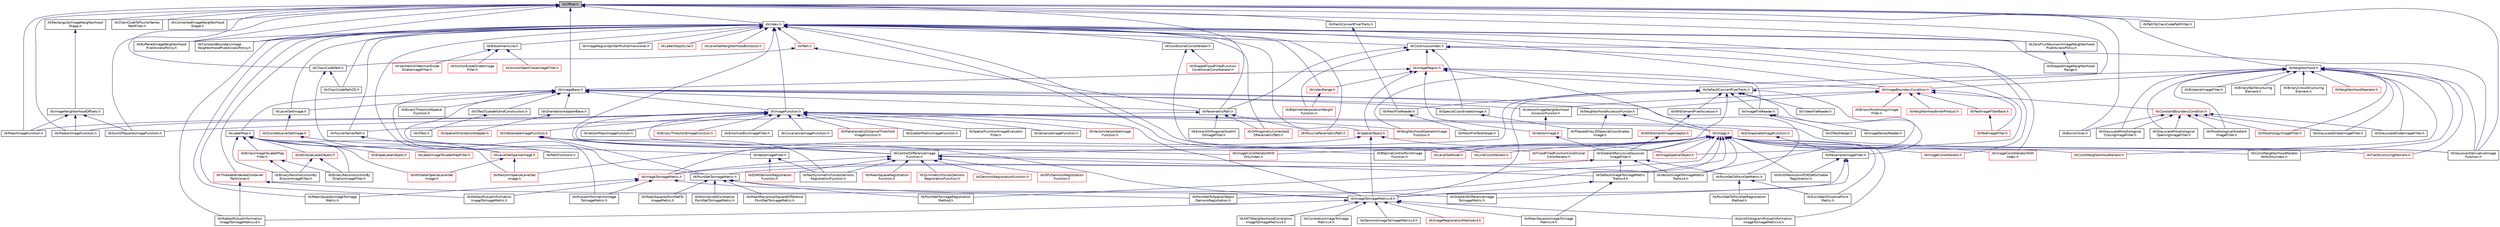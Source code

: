digraph "itkOffset.h"
{
 // LATEX_PDF_SIZE
  edge [fontname="Helvetica",fontsize="10",labelfontname="Helvetica",labelfontsize="10"];
  node [fontname="Helvetica",fontsize="10",shape=record];
  Node1 [label="itkOffset.h",height=0.2,width=0.4,color="black", fillcolor="grey75", style="filled", fontcolor="black",tooltip=" "];
  Node1 -> Node2 [dir="back",color="midnightblue",fontsize="10",style="solid",fontname="Helvetica"];
  Node2 [label="itkBoxUtilities.h",height=0.2,width=0.4,color="black", fillcolor="white", style="filled",URL="$itkBoxUtilities_8h.html",tooltip=" "];
  Node1 -> Node3 [dir="back",color="midnightblue",fontsize="10",style="solid",fontname="Helvetica"];
  Node3 [label="itkBufferedImageNeighborhood\lPixelAccessPolicy.h",height=0.2,width=0.4,color="black", fillcolor="white", style="filled",URL="$itkBufferedImageNeighborhoodPixelAccessPolicy_8h.html",tooltip=" "];
  Node1 -> Node4 [dir="back",color="midnightblue",fontsize="10",style="solid",fontname="Helvetica"];
  Node4 [label="itkChainCodePath.h",height=0.2,width=0.4,color="black", fillcolor="white", style="filled",URL="$itkChainCodePath_8h.html",tooltip=" "];
  Node4 -> Node5 [dir="back",color="midnightblue",fontsize="10",style="solid",fontname="Helvetica"];
  Node5 [label="itkChainCodePath2D.h",height=0.2,width=0.4,color="black", fillcolor="white", style="filled",URL="$itkChainCodePath2D_8h.html",tooltip=" "];
  Node4 -> Node6 [dir="back",color="midnightblue",fontsize="10",style="solid",fontname="Helvetica"];
  Node6 [label="itkPathFunctions.h",height=0.2,width=0.4,color="black", fillcolor="white", style="filled",URL="$itkPathFunctions_8h.html",tooltip=" "];
  Node1 -> Node7 [dir="back",color="midnightblue",fontsize="10",style="solid",fontname="Helvetica"];
  Node7 [label="itkChainCodeToFourierSeries\lPathFilter.h",height=0.2,width=0.4,color="black", fillcolor="white", style="filled",URL="$itkChainCodeToFourierSeriesPathFilter_8h.html",tooltip=" "];
  Node1 -> Node8 [dir="back",color="midnightblue",fontsize="10",style="solid",fontname="Helvetica"];
  Node8 [label="itkConnectedImageNeighborhood\lShape.h",height=0.2,width=0.4,color="black", fillcolor="white", style="filled",URL="$itkConnectedImageNeighborhoodShape_8h.html",tooltip=" "];
  Node1 -> Node9 [dir="back",color="midnightblue",fontsize="10",style="solid",fontname="Helvetica"];
  Node9 [label="itkConstantBoundaryImage\lNeighborhoodPixelAccessPolicy.h",height=0.2,width=0.4,color="black", fillcolor="white", style="filled",URL="$itkConstantBoundaryImageNeighborhoodPixelAccessPolicy_8h.html",tooltip=" "];
  Node1 -> Node10 [dir="back",color="midnightblue",fontsize="10",style="solid",fontname="Helvetica"];
  Node10 [label="itkDefaultConvertPixelTraits.h",height=0.2,width=0.4,color="black", fillcolor="white", style="filled",URL="$itkDefaultConvertPixelTraits_8h.html",tooltip=" "];
  Node10 -> Node11 [dir="back",color="midnightblue",fontsize="10",style="solid",fontname="Helvetica"];
  Node11 [label="itkCentralDifferenceImage\lFunction.h",height=0.2,width=0.4,color="black", fillcolor="white", style="filled",URL="$itkCentralDifferenceImageFunction_8h.html",tooltip=" "];
  Node11 -> Node12 [dir="back",color="midnightblue",fontsize="10",style="solid",fontname="Helvetica"];
  Node12 [label="itkDefaultImageToImageMetric\lTraitsv4.h",height=0.2,width=0.4,color="black", fillcolor="white", style="filled",URL="$itkDefaultImageToImageMetricTraitsv4_8h.html",tooltip=" "];
  Node12 -> Node13 [dir="back",color="midnightblue",fontsize="10",style="solid",fontname="Helvetica"];
  Node13 [label="itkImageToImageMetricv4.h",height=0.2,width=0.4,color="black", fillcolor="white", style="filled",URL="$itkImageToImageMetricv4_8h.html",tooltip=" "];
  Node13 -> Node14 [dir="back",color="midnightblue",fontsize="10",style="solid",fontname="Helvetica"];
  Node14 [label="itkANTSNeighborhoodCorrelation\lImageToImageMetricv4.h",height=0.2,width=0.4,color="black", fillcolor="white", style="filled",URL="$itkANTSNeighborhoodCorrelationImageToImageMetricv4_8h.html",tooltip=" "];
  Node13 -> Node15 [dir="back",color="midnightblue",fontsize="10",style="solid",fontname="Helvetica"];
  Node15 [label="itkCorrelationImageToImage\lMetricv4.h",height=0.2,width=0.4,color="black", fillcolor="white", style="filled",URL="$itkCorrelationImageToImageMetricv4_8h.html",tooltip=" "];
  Node13 -> Node16 [dir="back",color="midnightblue",fontsize="10",style="solid",fontname="Helvetica"];
  Node16 [label="itkDemonsImageToImageMetricv4.h",height=0.2,width=0.4,color="black", fillcolor="white", style="filled",URL="$itkDemonsImageToImageMetricv4_8h.html",tooltip=" "];
  Node13 -> Node17 [dir="back",color="midnightblue",fontsize="10",style="solid",fontname="Helvetica"];
  Node17 [label="itkImageRegistrationMethodv4.h",height=0.2,width=0.4,color="red", fillcolor="white", style="filled",URL="$itkImageRegistrationMethodv4_8h.html",tooltip=" "];
  Node13 -> Node22 [dir="back",color="midnightblue",fontsize="10",style="solid",fontname="Helvetica"];
  Node22 [label="itkJointHistogramMutualInformation\lImageToImageMetricv4.h",height=0.2,width=0.4,color="black", fillcolor="white", style="filled",URL="$itkJointHistogramMutualInformationImageToImageMetricv4_8h.html",tooltip=" "];
  Node13 -> Node23 [dir="back",color="midnightblue",fontsize="10",style="solid",fontname="Helvetica"];
  Node23 [label="itkMattesMutualInformation\lImageToImageMetricv4.h",height=0.2,width=0.4,color="black", fillcolor="white", style="filled",URL="$itkMattesMutualInformationImageToImageMetricv4_8h.html",tooltip=" "];
  Node13 -> Node24 [dir="back",color="midnightblue",fontsize="10",style="solid",fontname="Helvetica"];
  Node24 [label="itkMeanSquaresImageToImage\lMetricv4.h",height=0.2,width=0.4,color="black", fillcolor="white", style="filled",URL="$itkMeanSquaresImageToImageMetricv4_8h.html",tooltip=" "];
  Node12 -> Node24 [dir="back",color="midnightblue",fontsize="10",style="solid",fontname="Helvetica"];
  Node11 -> Node25 [dir="back",color="midnightblue",fontsize="10",style="solid",fontname="Helvetica"];
  Node25 [label="itkDemonsRegistrationFunction.h",height=0.2,width=0.4,color="red", fillcolor="white", style="filled",URL="$itkDemonsRegistrationFunction_8h.html",tooltip=" "];
  Node11 -> Node29 [dir="back",color="midnightblue",fontsize="10",style="solid",fontname="Helvetica"];
  Node29 [label="itkESMDemonsRegistration\lFunction.h",height=0.2,width=0.4,color="red", fillcolor="white", style="filled",URL="$itkESMDemonsRegistrationFunction_8h.html",tooltip=" "];
  Node11 -> Node32 [dir="back",color="midnightblue",fontsize="10",style="solid",fontname="Helvetica"];
  Node32 [label="itkFastSymmetricForcesDemons\lRegistrationFunction.h",height=0.2,width=0.4,color="black", fillcolor="white", style="filled",URL="$itkFastSymmetricForcesDemonsRegistrationFunction_8h.html",tooltip=" "];
  Node11 -> Node33 [dir="back",color="midnightblue",fontsize="10",style="solid",fontname="Helvetica"];
  Node33 [label="itkGPUDemonsRegistration\lFunction.h",height=0.2,width=0.4,color="red", fillcolor="white", style="filled",URL="$itkGPUDemonsRegistrationFunction_8h.html",tooltip=" "];
  Node11 -> Node34 [dir="back",color="midnightblue",fontsize="10",style="solid",fontname="Helvetica"];
  Node34 [label="itkImageToImageMetric.h",height=0.2,width=0.4,color="red", fillcolor="white", style="filled",URL="$itkImageToImageMetric_8h.html",tooltip=" "];
  Node34 -> Node35 [dir="back",color="midnightblue",fontsize="10",style="solid",fontname="Helvetica"];
  Node35 [label="itkGradientDifferenceImage\lToImageMetric.h",height=0.2,width=0.4,color="black", fillcolor="white", style="filled",URL="$itkGradientDifferenceImageToImageMetric_8h.html",tooltip=" "];
  Node34 -> Node46 [dir="back",color="midnightblue",fontsize="10",style="solid",fontname="Helvetica"];
  Node46 [label="itkMattesMutualInformation\lImageToImageMetric.h",height=0.2,width=0.4,color="black", fillcolor="white", style="filled",URL="$itkMattesMutualInformationImageToImageMetric_8h.html",tooltip=" "];
  Node34 -> Node48 [dir="back",color="midnightblue",fontsize="10",style="solid",fontname="Helvetica"];
  Node48 [label="itkMeanSquaresImageToImage\lMetric.h",height=0.2,width=0.4,color="black", fillcolor="white", style="filled",URL="$itkMeanSquaresImageToImageMetric_8h.html",tooltip=" "];
  Node34 -> Node51 [dir="back",color="midnightblue",fontsize="10",style="solid",fontname="Helvetica"];
  Node51 [label="itkMutualInformationImage\lToImageMetric.h",height=0.2,width=0.4,color="black", fillcolor="white", style="filled",URL="$itkMutualInformationImageToImageMetric_8h.html",tooltip=" "];
  Node11 -> Node53 [dir="back",color="midnightblue",fontsize="10",style="solid",fontname="Helvetica"];
  Node53 [label="itkMeanSquareRegistration\lFunction.h",height=0.2,width=0.4,color="red", fillcolor="white", style="filled",URL="$itkMeanSquareRegistrationFunction_8h.html",tooltip=" "];
  Node11 -> Node55 [dir="back",color="midnightblue",fontsize="10",style="solid",fontname="Helvetica"];
  Node55 [label="itkSymmetricForcesDemons\lRegistrationFunction.h",height=0.2,width=0.4,color="red", fillcolor="white", style="filled",URL="$itkSymmetricForcesDemonsRegistrationFunction_8h.html",tooltip=" "];
  Node11 -> Node57 [dir="back",color="midnightblue",fontsize="10",style="solid",fontname="Helvetica"];
  Node57 [label="itkVectorImageToImageMetric\lTraitsv4.h",height=0.2,width=0.4,color="black", fillcolor="white", style="filled",URL="$itkVectorImageToImageMetricTraitsv4_8h.html",tooltip=" "];
  Node10 -> Node58 [dir="back",color="midnightblue",fontsize="10",style="solid",fontname="Helvetica"];
  Node58 [label="itkGradientRecursiveGaussian\lImageFilter.h",height=0.2,width=0.4,color="black", fillcolor="white", style="filled",URL="$itkGradientRecursiveGaussianImageFilter_8h.html",tooltip=" "];
  Node58 -> Node12 [dir="back",color="midnightblue",fontsize="10",style="solid",fontname="Helvetica"];
  Node58 -> Node34 [dir="back",color="midnightblue",fontsize="10",style="solid",fontname="Helvetica"];
  Node58 -> Node59 [dir="back",color="midnightblue",fontsize="10",style="solid",fontname="Helvetica"];
  Node59 [label="itkPointSetToImageMetric.h",height=0.2,width=0.4,color="black", fillcolor="white", style="filled",URL="$itkPointSetToImageMetric_8h.html",tooltip=" "];
  Node59 -> Node60 [dir="back",color="midnightblue",fontsize="10",style="solid",fontname="Helvetica"];
  Node60 [label="itkMeanReciprocalSquareDifference\lPointSetToImageMetric.h",height=0.2,width=0.4,color="black", fillcolor="white", style="filled",URL="$itkMeanReciprocalSquareDifferencePointSetToImageMetric_8h.html",tooltip=" "];
  Node59 -> Node61 [dir="back",color="midnightblue",fontsize="10",style="solid",fontname="Helvetica"];
  Node61 [label="itkMeanSquaresPointSetTo\lImageMetric.h",height=0.2,width=0.4,color="black", fillcolor="white", style="filled",URL="$itkMeanSquaresPointSetToImageMetric_8h.html",tooltip=" "];
  Node59 -> Node62 [dir="back",color="midnightblue",fontsize="10",style="solid",fontname="Helvetica"];
  Node62 [label="itkNormalizedCorrelation\lPointSetToImageMetric.h",height=0.2,width=0.4,color="black", fillcolor="white", style="filled",URL="$itkNormalizedCorrelationPointSetToImageMetric_8h.html",tooltip=" "];
  Node59 -> Node63 [dir="back",color="midnightblue",fontsize="10",style="solid",fontname="Helvetica"];
  Node63 [label="itkPointSetToImageRegistration\lMethod.h",height=0.2,width=0.4,color="black", fillcolor="white", style="filled",URL="$itkPointSetToImageRegistrationMethod_8h.html",tooltip=" "];
  Node59 -> Node64 [dir="back",color="midnightblue",fontsize="10",style="solid",fontname="Helvetica"];
  Node64 [label="itkPointSetToSpatialObject\lDemonsRegistration.h",height=0.2,width=0.4,color="black", fillcolor="white", style="filled",URL="$itkPointSetToSpatialObjectDemonsRegistration_8h.html",tooltip=" "];
  Node58 -> Node65 [dir="back",color="midnightblue",fontsize="10",style="solid",fontname="Helvetica"];
  Node65 [label="itkPointSetToPointSetMetric.h",height=0.2,width=0.4,color="black", fillcolor="white", style="filled",URL="$itkPointSetToPointSetMetric_8h.html",tooltip=" "];
  Node65 -> Node66 [dir="back",color="midnightblue",fontsize="10",style="solid",fontname="Helvetica"];
  Node66 [label="itkEuclideanDistancePoint\lMetric.h",height=0.2,width=0.4,color="black", fillcolor="white", style="filled",URL="$itkEuclideanDistancePointMetric_8h.html",tooltip=" "];
  Node65 -> Node67 [dir="back",color="midnightblue",fontsize="10",style="solid",fontname="Helvetica"];
  Node67 [label="itkPointSetToPointSetRegistration\lMethod.h",height=0.2,width=0.4,color="black", fillcolor="white", style="filled",URL="$itkPointSetToPointSetRegistrationMethod_8h.html",tooltip=" "];
  Node58 -> Node57 [dir="back",color="midnightblue",fontsize="10",style="solid",fontname="Helvetica"];
  Node10 -> Node68 [dir="back",color="midnightblue",fontsize="10",style="solid",fontname="Helvetica"];
  Node68 [label="itkImageFileReader.h",height=0.2,width=0.4,color="black", fillcolor="white", style="filled",URL="$itkImageFileReader_8h.html",tooltip=" "];
  Node68 -> Node69 [dir="back",color="midnightblue",fontsize="10",style="solid",fontname="Helvetica"];
  Node69 [label="itkIOTestHelper.h",height=0.2,width=0.4,color="black", fillcolor="white", style="filled",URL="$itkIOTestHelper_8h.html",tooltip=" "];
  Node68 -> Node70 [dir="back",color="midnightblue",fontsize="10",style="solid",fontname="Helvetica"];
  Node70 [label="itkImageSeriesReader.h",height=0.2,width=0.4,color="black", fillcolor="white", style="filled",URL="$itkImageSeriesReader_8h.html",tooltip=" "];
  Node10 -> Node13 [dir="back",color="midnightblue",fontsize="10",style="solid",fontname="Helvetica"];
  Node10 -> Node71 [dir="back",color="midnightblue",fontsize="10",style="solid",fontname="Helvetica"];
  Node71 [label="itkMeshFileReader.h",height=0.2,width=0.4,color="black", fillcolor="white", style="filled",URL="$itkMeshFileReader_8h.html",tooltip=" "];
  Node71 -> Node72 [dir="back",color="midnightblue",fontsize="10",style="solid",fontname="Helvetica"];
  Node72 [label="itkMeshFileTestHelper.h",height=0.2,width=0.4,color="black", fillcolor="white", style="filled",URL="$itkMeshFileTestHelper_8h.html",tooltip=" "];
  Node10 -> Node73 [dir="back",color="midnightblue",fontsize="10",style="solid",fontname="Helvetica"];
  Node73 [label="itkNthElementPixelAccessor.h",height=0.2,width=0.4,color="black", fillcolor="white", style="filled",URL="$itkNthElementPixelAccessor_8h.html",tooltip=" "];
  Node73 -> Node74 [dir="back",color="midnightblue",fontsize="10",style="solid",fontname="Helvetica"];
  Node74 [label="itkNthElementImageAdaptor.h",height=0.2,width=0.4,color="red", fillcolor="white", style="filled",URL="$itkNthElementImageAdaptor_8h.html",tooltip=" "];
  Node74 -> Node58 [dir="back",color="midnightblue",fontsize="10",style="solid",fontname="Helvetica"];
  Node10 -> Node78 [dir="back",color="midnightblue",fontsize="10",style="solid",fontname="Helvetica"];
  Node78 [label="itkResampleImageFilter.h",height=0.2,width=0.4,color="black", fillcolor="white", style="filled",URL="$itkResampleImageFilter_8h.html",tooltip=" "];
  Node78 -> Node35 [dir="back",color="midnightblue",fontsize="10",style="solid",fontname="Helvetica"];
  Node78 -> Node13 [dir="back",color="midnightblue",fontsize="10",style="solid",fontname="Helvetica"];
  Node78 -> Node28 [dir="back",color="midnightblue",fontsize="10",style="solid",fontname="Helvetica"];
  Node28 [label="itkMultiResolutionPDEDeformable\lRegistration.h",height=0.2,width=0.4,color="black", fillcolor="white", style="filled",URL="$itkMultiResolutionPDEDeformableRegistration_8h.html",tooltip=" "];
  Node10 -> Node57 [dir="back",color="midnightblue",fontsize="10",style="solid",fontname="Helvetica"];
  Node10 -> Node79 [dir="back",color="midnightblue",fontsize="10",style="solid",fontname="Helvetica"];
  Node79 [label="itkVideoFileReader.h",height=0.2,width=0.4,color="black", fillcolor="white", style="filled",URL="$itkVideoFileReader_8h.html",tooltip=" "];
  Node1 -> Node80 [dir="back",color="midnightblue",fontsize="10",style="solid",fontname="Helvetica"];
  Node80 [label="itkGaussianDerivativeImage\lFunction.h",height=0.2,width=0.4,color="black", fillcolor="white", style="filled",URL="$itkGaussianDerivativeImageFunction_8h.html",tooltip=" "];
  Node1 -> Node81 [dir="back",color="midnightblue",fontsize="10",style="solid",fontname="Helvetica"];
  Node81 [label="itkImageBase.h",height=0.2,width=0.4,color="black", fillcolor="white", style="filled",URL="$itkImageBase_8h.html",tooltip=" "];
  Node81 -> Node82 [dir="back",color="midnightblue",fontsize="10",style="solid",fontname="Helvetica"];
  Node82 [label="itkBinaryThresholdSpatial\lFunction.h",height=0.2,width=0.4,color="black", fillcolor="white", style="filled",URL="$itkBinaryThresholdSpatialFunction_8h.html",tooltip=" "];
  Node81 -> Node83 [dir="back",color="midnightblue",fontsize="10",style="solid",fontname="Helvetica"];
  Node83 [label="itkGTestTypedefsAndConstructors.h",height=0.2,width=0.4,color="black", fillcolor="white", style="filled",URL="$itkGTestTypedefsAndConstructors_8h.html",tooltip=" "];
  Node83 -> Node84 [dir="back",color="midnightblue",fontsize="10",style="solid",fontname="Helvetica"];
  Node84 [label="itkGTest.h",height=0.2,width=0.4,color="black", fillcolor="white", style="filled",URL="$itkGTest_8h.html",tooltip=" "];
  Node81 -> Node85 [dir="back",color="midnightblue",fontsize="10",style="solid",fontname="Helvetica"];
  Node85 [label="itkImageFunction.h",height=0.2,width=0.4,color="black", fillcolor="white", style="filled",URL="$itkImageFunction_8h.html",tooltip=" "];
  Node85 -> Node86 [dir="back",color="midnightblue",fontsize="10",style="solid",fontname="Helvetica"];
  Node86 [label="itkBSplineControlPointImage\lFunction.h",height=0.2,width=0.4,color="black", fillcolor="white", style="filled",URL="$itkBSplineControlPointImageFunction_8h.html",tooltip=" "];
  Node85 -> Node87 [dir="back",color="midnightblue",fontsize="10",style="solid",fontname="Helvetica"];
  Node87 [label="itkBinaryThresholdImageFunction.h",height=0.2,width=0.4,color="red", fillcolor="white", style="filled",URL="$itkBinaryThresholdImageFunction_8h.html",tooltip=" "];
  Node85 -> Node89 [dir="back",color="midnightblue",fontsize="10",style="solid",fontname="Helvetica"];
  Node89 [label="itkBinomialBlurImageFilter.h",height=0.2,width=0.4,color="black", fillcolor="white", style="filled",URL="$itkBinomialBlurImageFilter_8h.html",tooltip=" "];
  Node85 -> Node11 [dir="back",color="midnightblue",fontsize="10",style="solid",fontname="Helvetica"];
  Node85 -> Node90 [dir="back",color="midnightblue",fontsize="10",style="solid",fontname="Helvetica"];
  Node90 [label="itkCovarianceImageFunction.h",height=0.2,width=0.4,color="black", fillcolor="white", style="filled",URL="$itkCovarianceImageFunction_8h.html",tooltip=" "];
  Node85 -> Node91 [dir="back",color="midnightblue",fontsize="10",style="solid",fontname="Helvetica"];
  Node91 [label="itkExtrapolateImageFunction.h",height=0.2,width=0.4,color="red", fillcolor="white", style="filled",URL="$itkExtrapolateImageFunction_8h.html",tooltip=" "];
  Node91 -> Node78 [dir="back",color="midnightblue",fontsize="10",style="solid",fontname="Helvetica"];
  Node85 -> Node80 [dir="back",color="midnightblue",fontsize="10",style="solid",fontname="Helvetica"];
  Node85 -> Node13 [dir="back",color="midnightblue",fontsize="10",style="solid",fontname="Helvetica"];
  Node85 -> Node94 [dir="back",color="midnightblue",fontsize="10",style="solid",fontname="Helvetica"];
  Node94 [label="itkInterpolateImageFunction.h",height=0.2,width=0.4,color="red", fillcolor="white", style="filled",URL="$itkInterpolateImageFunction_8h.html",tooltip=" "];
  Node94 -> Node11 [dir="back",color="midnightblue",fontsize="10",style="solid",fontname="Helvetica"];
  Node94 -> Node32 [dir="back",color="midnightblue",fontsize="10",style="solid",fontname="Helvetica"];
  Node94 -> Node13 [dir="back",color="midnightblue",fontsize="10",style="solid",fontname="Helvetica"];
  Node94 -> Node59 [dir="back",color="midnightblue",fontsize="10",style="solid",fontname="Helvetica"];
  Node85 -> Node139 [dir="back",color="midnightblue",fontsize="10",style="solid",fontname="Helvetica"];
  Node139 [label="itkMahalanobisDistanceThreshold\lImageFunction.h",height=0.2,width=0.4,color="red", fillcolor="white", style="filled",URL="$itkMahalanobisDistanceThresholdImageFunction_8h.html",tooltip=" "];
  Node85 -> Node141 [dir="back",color="midnightblue",fontsize="10",style="solid",fontname="Helvetica"];
  Node141 [label="itkMeanImageFunction.h",height=0.2,width=0.4,color="black", fillcolor="white", style="filled",URL="$itkMeanImageFunction_8h.html",tooltip=" "];
  Node85 -> Node142 [dir="back",color="midnightblue",fontsize="10",style="solid",fontname="Helvetica"];
  Node142 [label="itkMedianImageFunction.h",height=0.2,width=0.4,color="black", fillcolor="white", style="filled",URL="$itkMedianImageFunction_8h.html",tooltip=" "];
  Node85 -> Node143 [dir="back",color="midnightblue",fontsize="10",style="solid",fontname="Helvetica"];
  Node143 [label="itkNeighborhoodOperatorImage\lFunction.h",height=0.2,width=0.4,color="red", fillcolor="white", style="filled",URL="$itkNeighborhoodOperatorImageFunction_8h.html",tooltip=" "];
  Node85 -> Node145 [dir="back",color="midnightblue",fontsize="10",style="solid",fontname="Helvetica"];
  Node145 [label="itkScatterMatrixImageFunction.h",height=0.2,width=0.4,color="black", fillcolor="white", style="filled",URL="$itkScatterMatrixImageFunction_8h.html",tooltip=" "];
  Node85 -> Node146 [dir="back",color="midnightblue",fontsize="10",style="solid",fontname="Helvetica"];
  Node146 [label="itkSpatialFunctionImageEvaluator\lFilter.h",height=0.2,width=0.4,color="black", fillcolor="white", style="filled",URL="$itkSpatialFunctionImageEvaluatorFilter_8h.html",tooltip=" "];
  Node85 -> Node147 [dir="back",color="midnightblue",fontsize="10",style="solid",fontname="Helvetica"];
  Node147 [label="itkSumOfSquaresImageFunction.h",height=0.2,width=0.4,color="black", fillcolor="white", style="filled",URL="$itkSumOfSquaresImageFunction_8h.html",tooltip=" "];
  Node85 -> Node148 [dir="back",color="midnightblue",fontsize="10",style="solid",fontname="Helvetica"];
  Node148 [label="itkVarianceImageFunction.h",height=0.2,width=0.4,color="black", fillcolor="white", style="filled",URL="$itkVarianceImageFunction_8h.html",tooltip=" "];
  Node85 -> Node149 [dir="back",color="midnightblue",fontsize="10",style="solid",fontname="Helvetica"];
  Node149 [label="itkVectorInterpolateImage\lFunction.h",height=0.2,width=0.4,color="red", fillcolor="white", style="filled",URL="$itkVectorInterpolateImageFunction_8h.html",tooltip=" "];
  Node85 -> Node178 [dir="back",color="midnightblue",fontsize="10",style="solid",fontname="Helvetica"];
  Node178 [label="itkVectorMeanImageFunction.h",height=0.2,width=0.4,color="black", fillcolor="white", style="filled",URL="$itkVectorMeanImageFunction_8h.html",tooltip=" "];
  Node81 -> Node179 [dir="back",color="midnightblue",fontsize="10",style="solid",fontname="Helvetica"];
  Node179 [label="itkLabelMap.h",height=0.2,width=0.4,color="black", fillcolor="white", style="filled",URL="$itkLabelMap_8h.html",tooltip=" "];
  Node179 -> Node180 [dir="back",color="midnightblue",fontsize="10",style="solid",fontname="Helvetica"];
  Node180 [label="itkAttributeLabelObject.h",height=0.2,width=0.4,color="red", fillcolor="white", style="filled",URL="$itkAttributeLabelObject_8h.html",tooltip=" "];
  Node180 -> Node183 [dir="back",color="midnightblue",fontsize="10",style="solid",fontname="Helvetica"];
  Node183 [label="itkBinaryReconstructionBy\lDilationImageFilter.h",height=0.2,width=0.4,color="black", fillcolor="white", style="filled",URL="$itkBinaryReconstructionByDilationImageFilter_8h.html",tooltip=" "];
  Node180 -> Node184 [dir="back",color="midnightblue",fontsize="10",style="solid",fontname="Helvetica"];
  Node184 [label="itkBinaryReconstructionBy\lErosionImageFilter.h",height=0.2,width=0.4,color="black", fillcolor="white", style="filled",URL="$itkBinaryReconstructionByErosionImageFilter_8h.html",tooltip=" "];
  Node179 -> Node195 [dir="back",color="midnightblue",fontsize="10",style="solid",fontname="Helvetica"];
  Node195 [label="itkBinaryImageToLabelMap\lFilter.h",height=0.2,width=0.4,color="red", fillcolor="white", style="filled",URL="$itkBinaryImageToLabelMapFilter_8h.html",tooltip=" "];
  Node195 -> Node183 [dir="back",color="midnightblue",fontsize="10",style="solid",fontname="Helvetica"];
  Node195 -> Node184 [dir="back",color="midnightblue",fontsize="10",style="solid",fontname="Helvetica"];
  Node179 -> Node183 [dir="back",color="midnightblue",fontsize="10",style="solid",fontname="Helvetica"];
  Node179 -> Node184 [dir="back",color="midnightblue",fontsize="10",style="solid",fontname="Helvetica"];
  Node179 -> Node202 [dir="back",color="midnightblue",fontsize="10",style="solid",fontname="Helvetica"];
  Node202 [label="itkLabelImageToLabelMapFilter.h",height=0.2,width=0.4,color="red", fillcolor="white", style="filled",URL="$itkLabelImageToLabelMapFilter_8h.html",tooltip=" "];
  Node179 -> Node215 [dir="back",color="midnightblue",fontsize="10",style="solid",fontname="Helvetica"];
  Node215 [label="itkLevelSetSparseImage.h",height=0.2,width=0.4,color="red", fillcolor="white", style="filled",URL="$itkLevelSetSparseImage_8h.html",tooltip=" "];
  Node215 -> Node216 [dir="back",color="midnightblue",fontsize="10",style="solid",fontname="Helvetica"];
  Node216 [label="itkMalcolmSparseLevelSet\lImage.h",height=0.2,width=0.4,color="red", fillcolor="white", style="filled",URL="$itkMalcolmSparseLevelSetImage_8h.html",tooltip=" "];
  Node215 -> Node219 [dir="back",color="midnightblue",fontsize="10",style="solid",fontname="Helvetica"];
  Node219 [label="itkWhitakerSparseLevelSet\lImage.h",height=0.2,width=0.4,color="red", fillcolor="white", style="filled",URL="$itkWhitakerSparseLevelSetImage_8h.html",tooltip=" "];
  Node179 -> Node216 [dir="back",color="midnightblue",fontsize="10",style="solid",fontname="Helvetica"];
  Node179 -> Node221 [dir="back",color="midnightblue",fontsize="10",style="solid",fontname="Helvetica"];
  Node221 [label="itkShapeLabelObject.h",height=0.2,width=0.4,color="red", fillcolor="white", style="filled",URL="$itkShapeLabelObject_8h.html",tooltip=" "];
  Node179 -> Node219 [dir="back",color="midnightblue",fontsize="10",style="solid",fontname="Helvetica"];
  Node81 -> Node227 [dir="back",color="midnightblue",fontsize="10",style="solid",fontname="Helvetica"];
  Node227 [label="itkLevelSetImage.h",height=0.2,width=0.4,color="black", fillcolor="white", style="filled",URL="$itkLevelSetImage_8h.html",tooltip=" "];
  Node227 -> Node228 [dir="back",color="midnightblue",fontsize="10",style="solid",fontname="Helvetica"];
  Node228 [label="itkDiscreteLevelSetImage.h",height=0.2,width=0.4,color="red", fillcolor="white", style="filled",URL="$itkDiscreteLevelSetImage_8h.html",tooltip=" "];
  Node228 -> Node215 [dir="back",color="midnightblue",fontsize="10",style="solid",fontname="Helvetica"];
  Node81 -> Node233 [dir="back",color="midnightblue",fontsize="10",style="solid",fontname="Helvetica"];
  Node233 [label="itkNeighborhoodAccessorFunctor.h",height=0.2,width=0.4,color="black", fillcolor="white", style="filled",URL="$itkNeighborhoodAccessorFunctor_8h.html",tooltip=" "];
  Node233 -> Node234 [dir="back",color="midnightblue",fontsize="10",style="solid",fontname="Helvetica"];
  Node234 [label="itkImage.h",height=0.2,width=0.4,color="red", fillcolor="white", style="filled",URL="$itkImage_8h.html",tooltip=" "];
  Node234 -> Node86 [dir="back",color="midnightblue",fontsize="10",style="solid",fontname="Helvetica"];
  Node234 -> Node250 [dir="back",color="midnightblue",fontsize="10",style="solid",fontname="Helvetica"];
  Node250 [label="itkConstNeighborhoodIterator.h",height=0.2,width=0.4,color="red", fillcolor="white", style="filled",URL="$itkConstNeighborhoodIterator_8h.html",tooltip=" "];
  Node234 -> Node364 [dir="back",color="midnightblue",fontsize="10",style="solid",fontname="Helvetica"];
  Node364 [label="itkConstNeighborhoodIterator\lWithOnlyIndex.h",height=0.2,width=0.4,color="black", fillcolor="white", style="filled",URL="$itkConstNeighborhoodIteratorWithOnlyIndex_8h.html",tooltip=" "];
  Node234 -> Node12 [dir="back",color="midnightblue",fontsize="10",style="solid",fontname="Helvetica"];
  Node234 -> Node66 [dir="back",color="midnightblue",fontsize="10",style="solid",fontname="Helvetica"];
  Node234 -> Node396 [dir="back",color="midnightblue",fontsize="10",style="solid",fontname="Helvetica"];
  Node396 [label="itkFlatStructuringElement.h",height=0.2,width=0.4,color="red", fillcolor="white", style="filled",URL="$itkFlatStructuringElement_8h.html",tooltip=" "];
  Node234 -> Node399 [dir="back",color="midnightblue",fontsize="10",style="solid",fontname="Helvetica"];
  Node399 [label="itkFloodFilledFunctionConditional\lConstIterator.h",height=0.2,width=0.4,color="red", fillcolor="white", style="filled",URL="$itkFloodFilledFunctionConditionalConstIterator_8h.html",tooltip=" "];
  Node234 -> Node80 [dir="back",color="midnightblue",fontsize="10",style="solid",fontname="Helvetica"];
  Node234 -> Node58 [dir="back",color="midnightblue",fontsize="10",style="solid",fontname="Helvetica"];
  Node234 -> Node444 [dir="back",color="midnightblue",fontsize="10",style="solid",fontname="Helvetica"];
  Node444 [label="itkImageConstIterator.h",height=0.2,width=0.4,color="red", fillcolor="white", style="filled",URL="$itkImageConstIterator_8h.html",tooltip=" "];
  Node234 -> Node485 [dir="back",color="midnightblue",fontsize="10",style="solid",fontname="Helvetica"];
  Node485 [label="itkImageConstIteratorWith\lIndex.h",height=0.2,width=0.4,color="red", fillcolor="white", style="filled",URL="$itkImageConstIteratorWithIndex_8h.html",tooltip=" "];
  Node234 -> Node622 [dir="back",color="midnightblue",fontsize="10",style="solid",fontname="Helvetica"];
  Node622 [label="itkImageConstIteratorWith\lOnlyIndex.h",height=0.2,width=0.4,color="red", fillcolor="white", style="filled",URL="$itkImageConstIteratorWithOnlyIndex_8h.html",tooltip=" "];
  Node234 -> Node132 [dir="back",color="midnightblue",fontsize="10",style="solid",fontname="Helvetica"];
  Node132 [label="itkImageSpatialObject.h",height=0.2,width=0.4,color="red", fillcolor="white", style="filled",URL="$itkImageSpatialObject_8h.html",tooltip=" "];
  Node234 -> Node22 [dir="back",color="midnightblue",fontsize="10",style="solid",fontname="Helvetica"];
  Node234 -> Node869 [dir="back",color="midnightblue",fontsize="10",style="solid",fontname="Helvetica"];
  Node869 [label="itkLevelSetNode.h",height=0.2,width=0.4,color="red", fillcolor="white", style="filled",URL="$itkLevelSetNode_8h.html",tooltip=" "];
  Node234 -> Node875 [dir="back",color="midnightblue",fontsize="10",style="solid",fontname="Helvetica"];
  Node875 [label="itkLineConstIterator.h",height=0.2,width=0.4,color="red", fillcolor="white", style="filled",URL="$itkLineConstIterator_8h.html",tooltip=" "];
  Node234 -> Node216 [dir="back",color="midnightblue",fontsize="10",style="solid",fontname="Helvetica"];
  Node234 -> Node28 [dir="back",color="midnightblue",fontsize="10",style="solid",fontname="Helvetica"];
  Node234 -> Node63 [dir="back",color="midnightblue",fontsize="10",style="solid",fontname="Helvetica"];
  Node234 -> Node64 [dir="back",color="midnightblue",fontsize="10",style="solid",fontname="Helvetica"];
  Node234 -> Node57 [dir="back",color="midnightblue",fontsize="10",style="solid",fontname="Helvetica"];
  Node233 -> Node898 [dir="back",color="midnightblue",fontsize="10",style="solid",fontname="Helvetica"];
  Node898 [label="itkPhasedArray3DSpecialCoordinates\lImage.h",height=0.2,width=0.4,color="black", fillcolor="white", style="filled",URL="$itkPhasedArray3DSpecialCoordinatesImage_8h.html",tooltip=" "];
  Node81 -> Node899 [dir="back",color="midnightblue",fontsize="10",style="solid",fontname="Helvetica"];
  Node899 [label="itkOrientationAdapterBase.h",height=0.2,width=0.4,color="black", fillcolor="white", style="filled",URL="$itkOrientationAdapterBase_8h.html",tooltip=" "];
  Node899 -> Node900 [dir="back",color="midnightblue",fontsize="10",style="solid",fontname="Helvetica"];
  Node900 [label="itkSpatialOrientationAdapter.h",height=0.2,width=0.4,color="red", fillcolor="white", style="filled",URL="$itkSpatialOrientationAdapter_8h.html",tooltip=" "];
  Node81 -> Node901 [dir="back",color="midnightblue",fontsize="10",style="solid",fontname="Helvetica"];
  Node901 [label="itkParametricPath.h",height=0.2,width=0.4,color="black", fillcolor="white", style="filled",URL="$itkParametricPath_8h.html",tooltip=" "];
  Node901 -> Node712 [dir="back",color="midnightblue",fontsize="10",style="solid",fontname="Helvetica"];
  Node712 [label="itkExtractOrthogonalSwath2\lDImageFilter.h",height=0.2,width=0.4,color="black", fillcolor="white", style="filled",URL="$itkExtractOrthogonalSwath2DImageFilter_8h.html",tooltip=" "];
  Node901 -> Node902 [dir="back",color="midnightblue",fontsize="10",style="solid",fontname="Helvetica"];
  Node902 [label="itkFourierSeriesPath.h",height=0.2,width=0.4,color="black", fillcolor="white", style="filled",URL="$itkFourierSeriesPath_8h.html",tooltip=" "];
  Node902 -> Node6 [dir="back",color="midnightblue",fontsize="10",style="solid",fontname="Helvetica"];
  Node901 -> Node903 [dir="back",color="midnightblue",fontsize="10",style="solid",fontname="Helvetica"];
  Node903 [label="itkOrthogonallyCorrected2\lDParametricPath.h",height=0.2,width=0.4,color="red", fillcolor="white", style="filled",URL="$itkOrthogonallyCorrected2DParametricPath_8h.html",tooltip=" "];
  Node901 -> Node905 [dir="back",color="midnightblue",fontsize="10",style="solid",fontname="Helvetica"];
  Node905 [label="itkPolyLineParametricPath.h",height=0.2,width=0.4,color="red", fillcolor="white", style="filled",URL="$itkPolyLineParametricPath_8h.html",tooltip=" "];
  Node81 -> Node59 [dir="back",color="midnightblue",fontsize="10",style="solid",fontname="Helvetica"];
  Node81 -> Node65 [dir="back",color="midnightblue",fontsize="10",style="solid",fontname="Helvetica"];
  Node81 -> Node906 [dir="back",color="midnightblue",fontsize="10",style="solid",fontname="Helvetica"];
  Node906 [label="itkSpecialCoordinatesImage.h",height=0.2,width=0.4,color="black", fillcolor="white", style="filled",URL="$itkSpecialCoordinatesImage_8h.html",tooltip=" "];
  Node906 -> Node898 [dir="back",color="midnightblue",fontsize="10",style="solid",fontname="Helvetica"];
  Node81 -> Node907 [dir="back",color="midnightblue",fontsize="10",style="solid",fontname="Helvetica"];
  Node907 [label="itkVectorImageNeighborhood\lAccessorFunctor.h",height=0.2,width=0.4,color="black", fillcolor="white", style="filled",URL="$itkVectorImageNeighborhoodAccessorFunctor_8h.html",tooltip=" "];
  Node907 -> Node908 [dir="back",color="midnightblue",fontsize="10",style="solid",fontname="Helvetica"];
  Node908 [label="itkVectorImage.h",height=0.2,width=0.4,color="red", fillcolor="white", style="filled",URL="$itkVectorImage_8h.html",tooltip=" "];
  Node908 -> Node58 [dir="back",color="midnightblue",fontsize="10",style="solid",fontname="Helvetica"];
  Node81 -> Node130 [dir="back",color="midnightblue",fontsize="10",style="solid",fontname="Helvetica"];
  Node130 [label="itkWarpImageFilter.h",height=0.2,width=0.4,color="black", fillcolor="white", style="filled",URL="$itkWarpImageFilter_8h.html",tooltip=" "];
  Node130 -> Node29 [dir="back",color="midnightblue",fontsize="10",style="solid",fontname="Helvetica"];
  Node130 -> Node32 [dir="back",color="midnightblue",fontsize="10",style="solid",fontname="Helvetica"];
  Node1 -> Node909 [dir="back",color="midnightblue",fontsize="10",style="solid",fontname="Helvetica"];
  Node909 [label="itkIndex.h",height=0.2,width=0.4,color="black", fillcolor="white", style="filled",URL="$itkIndex_8h.html",tooltip=" "];
  Node909 -> Node910 [dir="back",color="midnightblue",fontsize="10",style="solid",fontname="Helvetica"];
  Node910 [label="itkBresenhamLine.h",height=0.2,width=0.4,color="black", fillcolor="white", style="filled",URL="$itkBresenhamLine_8h.html",tooltip=" "];
  Node910 -> Node530 [dir="back",color="midnightblue",fontsize="10",style="solid",fontname="Helvetica"];
  Node530 [label="itkAnchorErodeDilateImage\lFilter.h",height=0.2,width=0.4,color="red", fillcolor="white", style="filled",URL="$itkAnchorErodeDilateImageFilter_8h.html",tooltip=" "];
  Node910 -> Node533 [dir="back",color="midnightblue",fontsize="10",style="solid",fontname="Helvetica"];
  Node533 [label="itkAnchorOpenCloseImageFilter.h",height=0.2,width=0.4,color="red", fillcolor="white", style="filled",URL="$itkAnchorOpenCloseImageFilter_8h.html",tooltip=" "];
  Node910 -> Node549 [dir="back",color="midnightblue",fontsize="10",style="solid",fontname="Helvetica"];
  Node549 [label="itkVanHerkGilWermanErode\lDilateImageFilter.h",height=0.2,width=0.4,color="red", fillcolor="white", style="filled",URL="$itkVanHerkGilWermanErodeDilateImageFilter_8h.html",tooltip=" "];
  Node909 -> Node3 [dir="back",color="midnightblue",fontsize="10",style="solid",fontname="Helvetica"];
  Node909 -> Node5 [dir="back",color="midnightblue",fontsize="10",style="solid",fontname="Helvetica"];
  Node909 -> Node911 [dir="back",color="midnightblue",fontsize="10",style="solid",fontname="Helvetica"];
  Node911 [label="itkConditionalConstIterator.h",height=0.2,width=0.4,color="black", fillcolor="white", style="filled",URL="$itkConditionalConstIterator_8h.html",tooltip=" "];
  Node911 -> Node399 [dir="back",color="midnightblue",fontsize="10",style="solid",fontname="Helvetica"];
  Node911 -> Node247 [dir="back",color="midnightblue",fontsize="10",style="solid",fontname="Helvetica"];
  Node247 [label="itkShapedFloodFilledFunction\lConditionalConstIterator.h",height=0.2,width=0.4,color="red", fillcolor="white", style="filled",URL="$itkShapedFloodFilledFunctionConditionalConstIterator_8h.html",tooltip=" "];
  Node909 -> Node9 [dir="back",color="midnightblue",fontsize="10",style="solid",fontname="Helvetica"];
  Node909 -> Node912 [dir="back",color="midnightblue",fontsize="10",style="solid",fontname="Helvetica"];
  Node912 [label="itkContinuousIndex.h",height=0.2,width=0.4,color="black", fillcolor="white", style="filled",URL="$itkContinuousIndex_8h.html",tooltip=" "];
  Node912 -> Node913 [dir="back",color="midnightblue",fontsize="10",style="solid",fontname="Helvetica"];
  Node913 [label="itkBSplineInterpolationWeight\lFunction.h",height=0.2,width=0.4,color="red", fillcolor="white", style="filled",URL="$itkBSplineInterpolationWeightFunction_8h.html",tooltip=" "];
  Node912 -> Node80 [dir="back",color="midnightblue",fontsize="10",style="solid",fontname="Helvetica"];
  Node912 -> Node914 [dir="back",color="midnightblue",fontsize="10",style="solid",fontname="Helvetica"];
  Node914 [label="itkImageRegion.h",height=0.2,width=0.4,color="red", fillcolor="white", style="filled",URL="$itkImageRegion_8h.html",tooltip=" "];
  Node914 -> Node234 [dir="back",color="midnightblue",fontsize="10",style="solid",fontname="Helvetica"];
  Node914 -> Node81 [dir="back",color="midnightblue",fontsize="10",style="solid",fontname="Helvetica"];
  Node914 -> Node915 [dir="back",color="midnightblue",fontsize="10",style="solid",fontname="Helvetica"];
  Node915 [label="itkImageBoundaryCondition.h",height=0.2,width=0.4,color="red", fillcolor="white", style="filled",URL="$itkImageBoundaryCondition_8h.html",tooltip=" "];
  Node915 -> Node319 [dir="back",color="midnightblue",fontsize="10",style="solid",fontname="Helvetica"];
  Node319 [label="itkBinaryMorphologyImage\lFilter.h",height=0.2,width=0.4,color="red", fillcolor="white", style="filled",URL="$itkBinaryMorphologyImageFilter_8h.html",tooltip=" "];
  Node915 -> Node916 [dir="back",color="midnightblue",fontsize="10",style="solid",fontname="Helvetica"];
  Node916 [label="itkConstantBoundaryCondition.h",height=0.2,width=0.4,color="red", fillcolor="white", style="filled",URL="$itkConstantBoundaryCondition_8h.html",tooltip=" "];
  Node916 -> Node2 [dir="back",color="midnightblue",fontsize="10",style="solid",fontname="Helvetica"];
  Node916 -> Node347 [dir="back",color="midnightblue",fontsize="10",style="solid",fontname="Helvetica"];
  Node347 [label="itkGrayscaleDilateImageFilter.h",height=0.2,width=0.4,color="black", fillcolor="white", style="filled",URL="$itkGrayscaleDilateImageFilter_8h.html",tooltip=" "];
  Node916 -> Node352 [dir="back",color="midnightblue",fontsize="10",style="solid",fontname="Helvetica"];
  Node352 [label="itkGrayscaleErodeImageFilter.h",height=0.2,width=0.4,color="black", fillcolor="white", style="filled",URL="$itkGrayscaleErodeImageFilter_8h.html",tooltip=" "];
  Node916 -> Node348 [dir="back",color="midnightblue",fontsize="10",style="solid",fontname="Helvetica"];
  Node348 [label="itkGrayscaleMorphological\lClosingImageFilter.h",height=0.2,width=0.4,color="black", fillcolor="white", style="filled",URL="$itkGrayscaleMorphologicalClosingImageFilter_8h.html",tooltip=" "];
  Node916 -> Node349 [dir="back",color="midnightblue",fontsize="10",style="solid",fontname="Helvetica"];
  Node349 [label="itkGrayscaleMorphological\lOpeningImageFilter.h",height=0.2,width=0.4,color="black", fillcolor="white", style="filled",URL="$itkGrayscaleMorphologicalOpeningImageFilter_8h.html",tooltip=" "];
  Node916 -> Node350 [dir="back",color="midnightblue",fontsize="10",style="solid",fontname="Helvetica"];
  Node350 [label="itkMorphologicalGradient\lImageFilter.h",height=0.2,width=0.4,color="black", fillcolor="white", style="filled",URL="$itkMorphologicalGradientImageFilter_8h.html",tooltip=" "];
  Node916 -> Node345 [dir="back",color="midnightblue",fontsize="10",style="solid",fontname="Helvetica"];
  Node345 [label="itkMorphologyImageFilter.h",height=0.2,width=0.4,color="red", fillcolor="white", style="filled",URL="$itkMorphologyImageFilter_8h.html",tooltip=" "];
  Node915 -> Node233 [dir="back",color="midnightblue",fontsize="10",style="solid",fontname="Helvetica"];
  Node915 -> Node356 [dir="back",color="midnightblue",fontsize="10",style="solid",fontname="Helvetica"];
  Node356 [label="itkNeighborhoodInnerProduct.h",height=0.2,width=0.4,color="red", fillcolor="white", style="filled",URL="$itkNeighborhoodInnerProduct_8h.html",tooltip=" "];
  Node915 -> Node807 [dir="back",color="midnightblue",fontsize="10",style="solid",fontname="Helvetica"];
  Node807 [label="itkPadImageFilter.h",height=0.2,width=0.4,color="red", fillcolor="white", style="filled",URL="$itkPadImageFilter_8h.html",tooltip=" "];
  Node915 -> Node805 [dir="back",color="midnightblue",fontsize="10",style="solid",fontname="Helvetica"];
  Node805 [label="itkPadImageFilterBase.h",height=0.2,width=0.4,color="red", fillcolor="white", style="filled",URL="$itkPadImageFilterBase_8h.html",tooltip=" "];
  Node805 -> Node807 [dir="back",color="midnightblue",fontsize="10",style="solid",fontname="Helvetica"];
  Node915 -> Node907 [dir="back",color="midnightblue",fontsize="10",style="solid",fontname="Helvetica"];
  Node914 -> Node68 [dir="back",color="midnightblue",fontsize="10",style="solid",fontname="Helvetica"];
  Node914 -> Node1018 [dir="back",color="midnightblue",fontsize="10",style="solid",fontname="Helvetica"];
  Node1018 [label="itkIndexRange.h",height=0.2,width=0.4,color="red", fillcolor="white", style="filled",URL="$itkIndexRange_8h.html",tooltip=" "];
  Node1018 -> Node913 [dir="back",color="midnightblue",fontsize="10",style="solid",fontname="Helvetica"];
  Node914 -> Node1023 [dir="back",color="midnightblue",fontsize="10",style="solid",fontname="Helvetica"];
  Node1023 [label="itkSpatialObject.h",height=0.2,width=0.4,color="red", fillcolor="white", style="filled",URL="$itkSpatialObject_8h.html",tooltip=" "];
  Node1023 -> Node132 [dir="back",color="midnightblue",fontsize="10",style="solid",fontname="Helvetica"];
  Node1023 -> Node34 [dir="back",color="midnightblue",fontsize="10",style="solid",fontname="Helvetica"];
  Node1023 -> Node13 [dir="back",color="midnightblue",fontsize="10",style="solid",fontname="Helvetica"];
  Node914 -> Node908 [dir="back",color="midnightblue",fontsize="10",style="solid",fontname="Helvetica"];
  Node912 -> Node132 [dir="back",color="midnightblue",fontsize="10",style="solid",fontname="Helvetica"];
  Node912 -> Node901 [dir="back",color="midnightblue",fontsize="10",style="solid",fontname="Helvetica"];
  Node912 -> Node906 [dir="back",color="midnightblue",fontsize="10",style="solid",fontname="Helvetica"];
  Node909 -> Node902 [dir="back",color="midnightblue",fontsize="10",style="solid",fontname="Helvetica"];
  Node909 -> Node915 [dir="back",color="midnightblue",fontsize="10",style="solid",fontname="Helvetica"];
  Node909 -> Node444 [dir="back",color="midnightblue",fontsize="10",style="solid",fontname="Helvetica"];
  Node909 -> Node485 [dir="back",color="midnightblue",fontsize="10",style="solid",fontname="Helvetica"];
  Node909 -> Node622 [dir="back",color="midnightblue",fontsize="10",style="solid",fontname="Helvetica"];
  Node909 -> Node85 [dir="back",color="midnightblue",fontsize="10",style="solid",fontname="Helvetica"];
  Node909 -> Node983 [dir="back",color="midnightblue",fontsize="10",style="solid",fontname="Helvetica"];
  Node983 [label="itkImageRegionSplitterMultidimensional.h",height=0.2,width=0.4,color="black", fillcolor="white", style="filled",URL="$itkImageRegionSplitterMultidimensional_8h.html",tooltip=" "];
  Node909 -> Node1018 [dir="back",color="midnightblue",fontsize="10",style="solid",fontname="Helvetica"];
  Node909 -> Node1065 [dir="back",color="midnightblue",fontsize="10",style="solid",fontname="Helvetica"];
  Node1065 [label="itkLabelObjectLine.h",height=0.2,width=0.4,color="red", fillcolor="white", style="filled",URL="$itkLabelObjectLine_8h.html",tooltip=" "];
  Node909 -> Node227 [dir="back",color="midnightblue",fontsize="10",style="solid",fontname="Helvetica"];
  Node909 -> Node871 [dir="back",color="midnightblue",fontsize="10",style="solid",fontname="Helvetica"];
  Node871 [label="itkLevelSetNeighborhoodExtractor.h",height=0.2,width=0.4,color="red", fillcolor="white", style="filled",URL="$itkLevelSetNeighborhoodExtractor_8h.html",tooltip=" "];
  Node909 -> Node869 [dir="back",color="midnightblue",fontsize="10",style="solid",fontname="Helvetica"];
  Node909 -> Node875 [dir="back",color="midnightblue",fontsize="10",style="solid",fontname="Helvetica"];
  Node909 -> Node46 [dir="back",color="midnightblue",fontsize="10",style="solid",fontname="Helvetica"];
  Node909 -> Node23 [dir="back",color="midnightblue",fontsize="10",style="solid",fontname="Helvetica"];
  Node909 -> Node48 [dir="back",color="midnightblue",fontsize="10",style="solid",fontname="Helvetica"];
  Node909 -> Node51 [dir="back",color="midnightblue",fontsize="10",style="solid",fontname="Helvetica"];
  Node909 -> Node903 [dir="back",color="midnightblue",fontsize="10",style="solid",fontname="Helvetica"];
  Node909 -> Node1067 [dir="back",color="midnightblue",fontsize="10",style="solid",fontname="Helvetica"];
  Node1067 [label="itkPath.h",height=0.2,width=0.4,color="red", fillcolor="white", style="filled",URL="$itkPath_8h.html",tooltip=" "];
  Node1067 -> Node4 [dir="back",color="midnightblue",fontsize="10",style="solid",fontname="Helvetica"];
  Node1067 -> Node901 [dir="back",color="midnightblue",fontsize="10",style="solid",fontname="Helvetica"];
  Node909 -> Node905 [dir="back",color="midnightblue",fontsize="10",style="solid",fontname="Helvetica"];
  Node909 -> Node1073 [dir="back",color="midnightblue",fontsize="10",style="solid",fontname="Helvetica"];
  Node1073 [label="itkShapedImageNeighborhood\lRange.h",height=0.2,width=0.4,color="black", fillcolor="white", style="filled",URL="$itkShapedImageNeighborhoodRange_8h.html",tooltip=" "];
  Node909 -> Node1023 [dir="back",color="midnightblue",fontsize="10",style="solid",fontname="Helvetica"];
  Node909 -> Node1014 [dir="back",color="midnightblue",fontsize="10",style="solid",fontname="Helvetica"];
  Node1014 [label="itkThreadedIndexedContainer\lPartitioner.h",height=0.2,width=0.4,color="red", fillcolor="white", style="filled",URL="$itkThreadedIndexedContainerPartitioner_8h.html",tooltip=" "];
  Node1014 -> Node13 [dir="back",color="midnightblue",fontsize="10",style="solid",fontname="Helvetica"];
  Node1014 -> Node23 [dir="back",color="midnightblue",fontsize="10",style="solid",fontname="Helvetica"];
  Node909 -> Node1074 [dir="back",color="midnightblue",fontsize="10",style="solid",fontname="Helvetica"];
  Node1074 [label="itkZeroFluxNeumannImageNeighborhood\lPixelAccessPolicy.h",height=0.2,width=0.4,color="black", fillcolor="white", style="filled",URL="$itkZeroFluxNeumannImageNeighborhoodPixelAccessPolicy_8h.html",tooltip=" "];
  Node1074 -> Node1073 [dir="back",color="midnightblue",fontsize="10",style="solid",fontname="Helvetica"];
  Node1 -> Node141 [dir="back",color="midnightblue",fontsize="10",style="solid",fontname="Helvetica"];
  Node1 -> Node142 [dir="back",color="midnightblue",fontsize="10",style="solid",fontname="Helvetica"];
  Node1 -> Node1075 [dir="back",color="midnightblue",fontsize="10",style="solid",fontname="Helvetica"];
  Node1075 [label="itkMeshConvertPixelTraits.h",height=0.2,width=0.4,color="black", fillcolor="white", style="filled",URL="$itkMeshConvertPixelTraits_8h.html",tooltip=" "];
  Node1075 -> Node71 [dir="back",color="midnightblue",fontsize="10",style="solid",fontname="Helvetica"];
  Node1 -> Node1076 [dir="back",color="midnightblue",fontsize="10",style="solid",fontname="Helvetica"];
  Node1076 [label="itkNeighborhood.h",height=0.2,width=0.4,color="black", fillcolor="white", style="filled",URL="$itkNeighborhood_8h.html",tooltip=" "];
  Node1076 -> Node318 [dir="back",color="midnightblue",fontsize="10",style="solid",fontname="Helvetica"];
  Node318 [label="itkBilateralImageFilter.h",height=0.2,width=0.4,color="black", fillcolor="white", style="filled",URL="$itkBilateralImageFilter_8h.html",tooltip=" "];
  Node1076 -> Node1077 [dir="back",color="midnightblue",fontsize="10",style="solid",fontname="Helvetica"];
  Node1077 [label="itkBinaryBallStructuring\lElement.h",height=0.2,width=0.4,color="black", fillcolor="white", style="filled",URL="$itkBinaryBallStructuringElement_8h.html",tooltip=" "];
  Node1076 -> Node1078 [dir="back",color="midnightblue",fontsize="10",style="solid",fontname="Helvetica"];
  Node1078 [label="itkBinaryCrossStructuring\lElement.h",height=0.2,width=0.4,color="black", fillcolor="white", style="filled",URL="$itkBinaryCrossStructuringElement_8h.html",tooltip=" "];
  Node1076 -> Node250 [dir="back",color="midnightblue",fontsize="10",style="solid",fontname="Helvetica"];
  Node1076 -> Node364 [dir="back",color="midnightblue",fontsize="10",style="solid",fontname="Helvetica"];
  Node1076 -> Node396 [dir="back",color="midnightblue",fontsize="10",style="solid",fontname="Helvetica"];
  Node1076 -> Node80 [dir="back",color="midnightblue",fontsize="10",style="solid",fontname="Helvetica"];
  Node1076 -> Node347 [dir="back",color="midnightblue",fontsize="10",style="solid",fontname="Helvetica"];
  Node1076 -> Node352 [dir="back",color="midnightblue",fontsize="10",style="solid",fontname="Helvetica"];
  Node1076 -> Node348 [dir="back",color="midnightblue",fontsize="10",style="solid",fontname="Helvetica"];
  Node1076 -> Node349 [dir="back",color="midnightblue",fontsize="10",style="solid",fontname="Helvetica"];
  Node1076 -> Node915 [dir="back",color="midnightblue",fontsize="10",style="solid",fontname="Helvetica"];
  Node1076 -> Node350 [dir="back",color="midnightblue",fontsize="10",style="solid",fontname="Helvetica"];
  Node1076 -> Node345 [dir="back",color="midnightblue",fontsize="10",style="solid",fontname="Helvetica"];
  Node1076 -> Node1079 [dir="back",color="midnightblue",fontsize="10",style="solid",fontname="Helvetica"];
  Node1079 [label="itkNeighborhoodOperator.h",height=0.2,width=0.4,color="red", fillcolor="white", style="filled",URL="$itkNeighborhoodOperator_8h.html",tooltip=" "];
  Node1076 -> Node143 [dir="back",color="midnightblue",fontsize="10",style="solid",fontname="Helvetica"];
  Node1 -> Node901 [dir="back",color="midnightblue",fontsize="10",style="solid",fontname="Helvetica"];
  Node1 -> Node1072 [dir="back",color="midnightblue",fontsize="10",style="solid",fontname="Helvetica"];
  Node1072 [label="itkPathToChainCodePathFilter.h",height=0.2,width=0.4,color="black", fillcolor="white", style="filled",URL="$itkPathToChainCodePathFilter_8h.html",tooltip=" "];
  Node1 -> Node1088 [dir="back",color="midnightblue",fontsize="10",style="solid",fontname="Helvetica"];
  Node1088 [label="itkRectangularImageNeighborhood\lShape.h",height=0.2,width=0.4,color="black", fillcolor="white", style="filled",URL="$itkRectangularImageNeighborhoodShape_8h.html",tooltip=" "];
  Node1088 -> Node1089 [dir="back",color="midnightblue",fontsize="10",style="solid",fontname="Helvetica"];
  Node1089 [label="itkImageNeighborhoodOffsets.h",height=0.2,width=0.4,color="black", fillcolor="white", style="filled",URL="$itkImageNeighborhoodOffsets_8h.html",tooltip=" "];
  Node1089 -> Node141 [dir="back",color="midnightblue",fontsize="10",style="solid",fontname="Helvetica"];
  Node1089 -> Node142 [dir="back",color="midnightblue",fontsize="10",style="solid",fontname="Helvetica"];
  Node1089 -> Node147 [dir="back",color="midnightblue",fontsize="10",style="solid",fontname="Helvetica"];
  Node1 -> Node147 [dir="back",color="midnightblue",fontsize="10",style="solid",fontname="Helvetica"];
  Node1 -> Node1074 [dir="back",color="midnightblue",fontsize="10",style="solid",fontname="Helvetica"];
}
